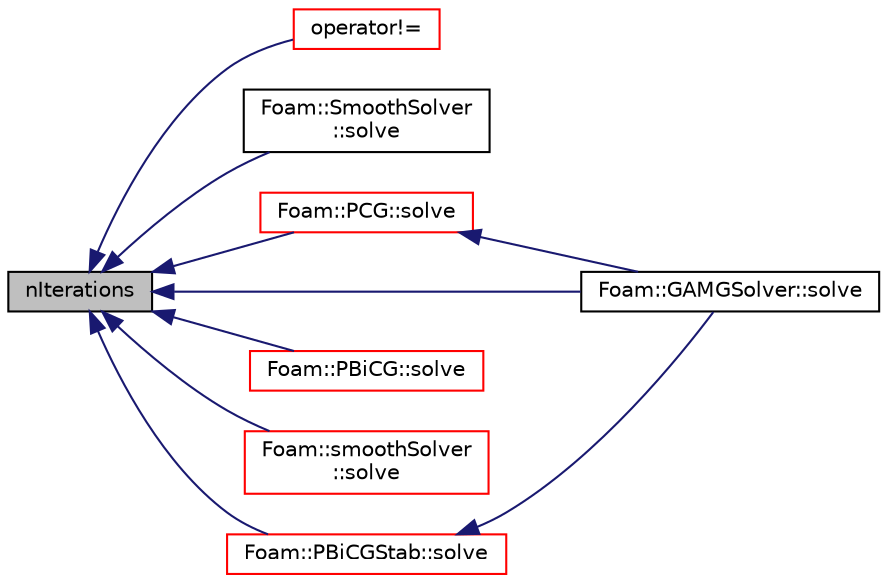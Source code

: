 digraph "nIterations"
{
  bgcolor="transparent";
  edge [fontname="Helvetica",fontsize="10",labelfontname="Helvetica",labelfontsize="10"];
  node [fontname="Helvetica",fontsize="10",shape=record];
  rankdir="LR";
  Node79 [label="nIterations",height=0.2,width=0.4,color="black", fillcolor="grey75", style="filled", fontcolor="black"];
  Node79 -> Node80 [dir="back",color="midnightblue",fontsize="10",style="solid",fontname="Helvetica"];
  Node80 [label="operator!=",height=0.2,width=0.4,color="red",URL="$a28125.html#a2951cfedc7b3fb390eec4d7b3469ec2f"];
  Node79 -> Node82 [dir="back",color="midnightblue",fontsize="10",style="solid",fontname="Helvetica"];
  Node82 [label="Foam::SmoothSolver\l::solve",height=0.2,width=0.4,color="black",URL="$a28161.html#af2a8369a85a8532bb0c9d431c0b6e7ff",tooltip="Solve the matrix with this solver. "];
  Node79 -> Node83 [dir="back",color="midnightblue",fontsize="10",style="solid",fontname="Helvetica"];
  Node83 [label="Foam::PCG::solve",height=0.2,width=0.4,color="red",URL="$a28089.html#ad38597d099f9905e3f399b01af791bcb",tooltip="Solve the matrix with this solver. "];
  Node83 -> Node85 [dir="back",color="midnightblue",fontsize="10",style="solid",fontname="Helvetica"];
  Node85 [label="Foam::GAMGSolver::solve",height=0.2,width=0.4,color="black",URL="$a28045.html#ad38597d099f9905e3f399b01af791bcb",tooltip="Solve. "];
  Node79 -> Node87 [dir="back",color="midnightblue",fontsize="10",style="solid",fontname="Helvetica"];
  Node87 [label="Foam::PBiCG::solve",height=0.2,width=0.4,color="red",URL="$a28081.html#ad38597d099f9905e3f399b01af791bcb",tooltip="Solve the matrix with this solver. "];
  Node79 -> Node90 [dir="back",color="midnightblue",fontsize="10",style="solid",fontname="Helvetica"];
  Node90 [label="Foam::smoothSolver\l::solve",height=0.2,width=0.4,color="red",URL="$a28093.html#ad38597d099f9905e3f399b01af791bcb",tooltip="Solve the matrix with this solver. "];
  Node79 -> Node93 [dir="back",color="midnightblue",fontsize="10",style="solid",fontname="Helvetica"];
  Node93 [label="Foam::PBiCGStab::solve",height=0.2,width=0.4,color="red",URL="$a28085.html#ad38597d099f9905e3f399b01af791bcb",tooltip="Solve the matrix with this solver. "];
  Node93 -> Node85 [dir="back",color="midnightblue",fontsize="10",style="solid",fontname="Helvetica"];
  Node79 -> Node85 [dir="back",color="midnightblue",fontsize="10",style="solid",fontname="Helvetica"];
}
